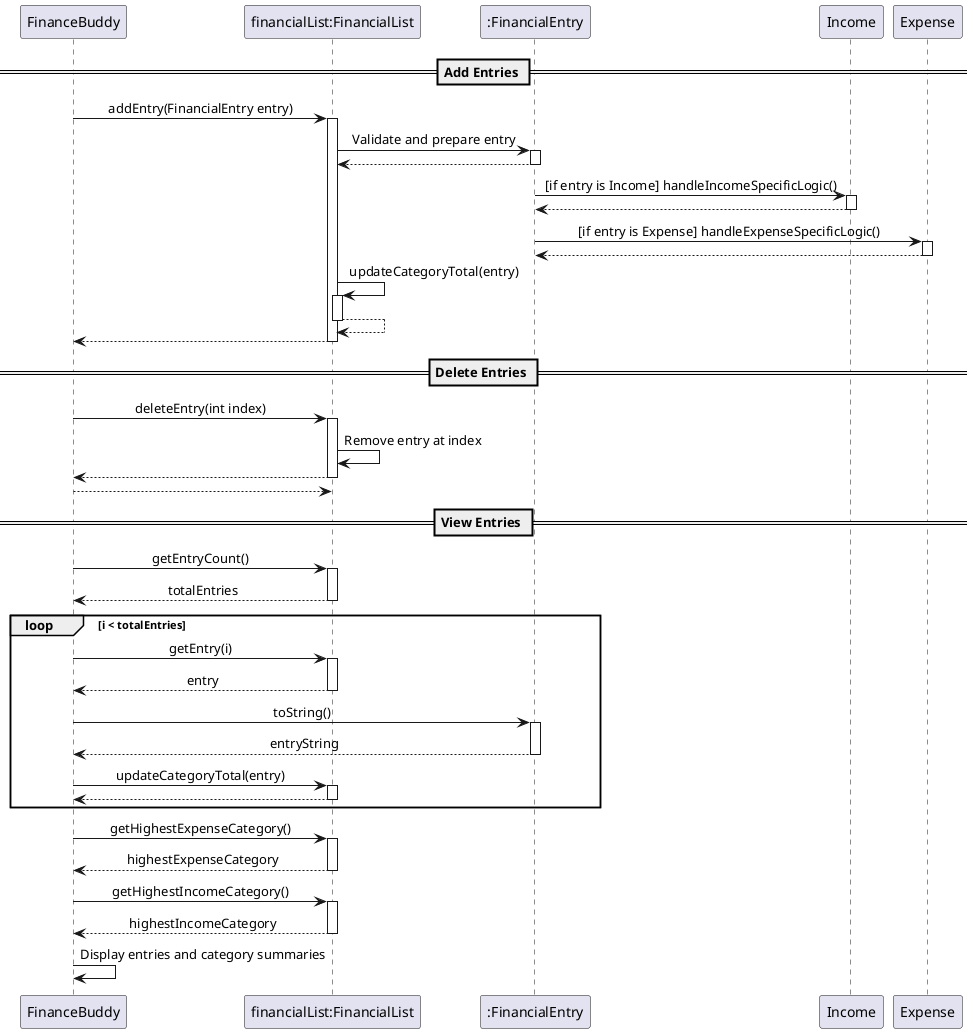 @startuml
skinparam sequenceMessageAlign center
skinparam responseMessageBelowArrow true

participant "FinanceBuddy" as fb
participant "financialList:FinancialList" as list
participant ":FinancialEntry" as entry
participant "Income" as income
participant "Expense" as expense

== Add Entries ==
fb -> list : addEntry(FinancialEntry entry)
activate list
list -> entry : Validate and prepare entry
activate entry
return

entry -> income : [if entry is Income] handleIncomeSpecificLogic()
activate income
return
entry -> expense : [if entry is Expense] handleExpenseSpecificLogic()
activate expense
return

list -> list : updateCategoryTotal(entry)
activate list
return
return

== Delete Entries ==
fb -> list : deleteEntry(int index)
activate list
list -> list : Remove entry at index
return
return

== View Entries ==
fb -> list : getEntryCount()
activate list
return totalEntries

loop i < totalEntries
    fb -> list : getEntry(i)
    activate list
    return entry

    fb -> entry : toString()
    activate entry
    return entryString

    fb -> list : updateCategoryTotal(entry)
    activate list
    return
end

fb -> list : getHighestExpenseCategory()
activate list
return highestExpenseCategory

fb -> list : getHighestIncomeCategory()
activate list
return highestIncomeCategory

fb -> fb : Display entries and category summaries
@enduml
